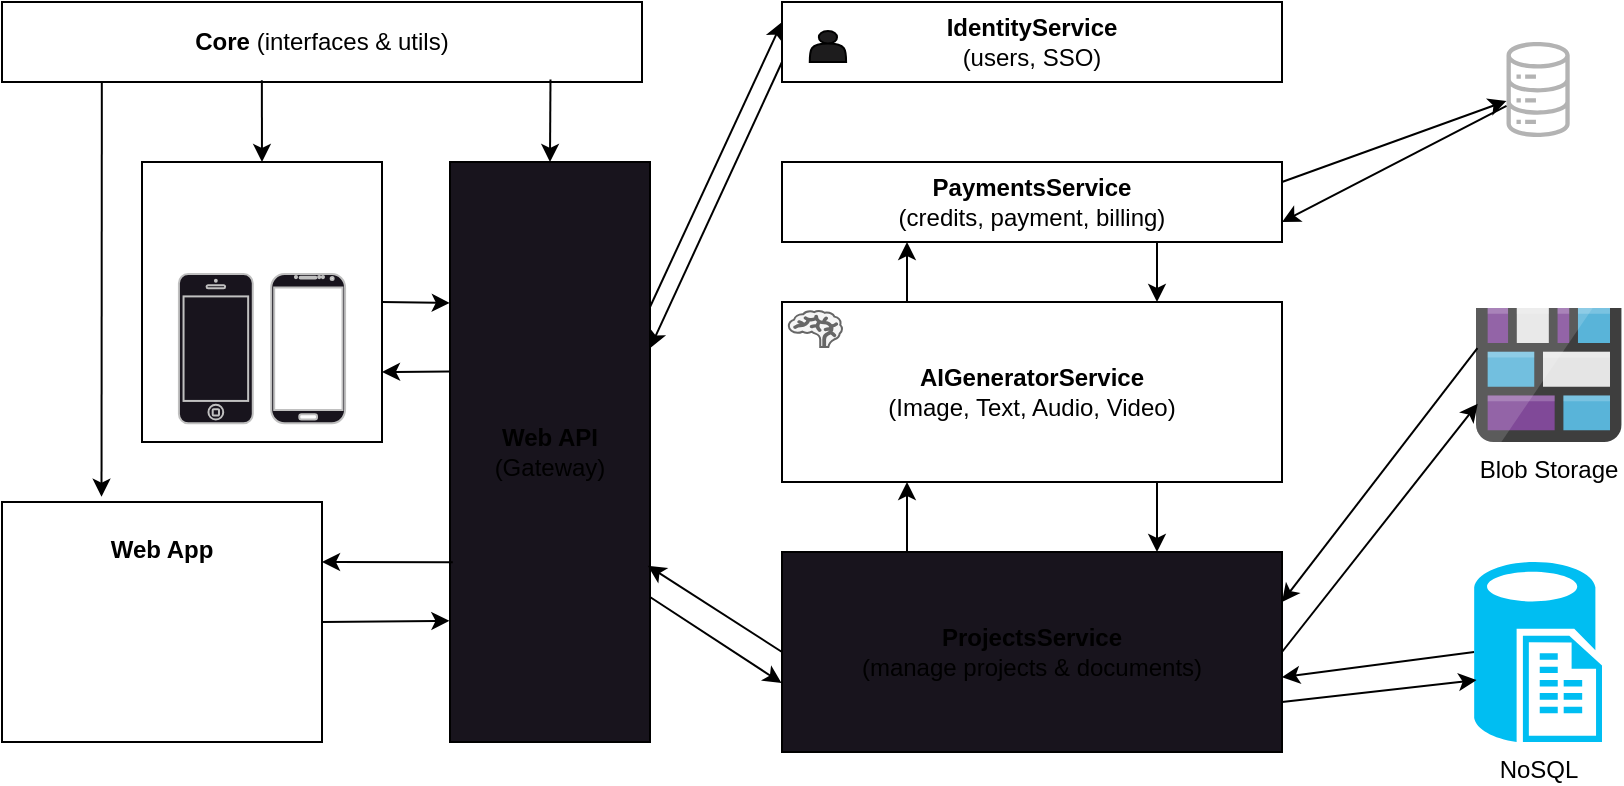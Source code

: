 <mxfile>
    <diagram id="hWmAsYz565bGcmy6tSPV" name="Page-1">
        <mxGraphModel dx="664" dy="752" grid="0" gridSize="10" guides="1" tooltips="1" connect="1" arrows="1" fold="1" page="0" pageScale="1" pageWidth="827" pageHeight="1169" math="0" shadow="0">
            <root>
                <mxCell id="0"/>
                <mxCell id="1" parent="0"/>
                <mxCell id="16" value="" style="group" parent="1" vertex="1" connectable="0">
                    <mxGeometry x="480" y="350" width="250" height="90" as="geometry"/>
                </mxCell>
                <mxCell id="8" value="&lt;b&gt;AIGeneratorService &lt;br&gt;&lt;/b&gt;(Image, Text, Audio, Video)" style="rounded=0;whiteSpace=wrap;html=1;" parent="16" vertex="1">
                    <mxGeometry width="250" height="90" as="geometry"/>
                </mxCell>
                <mxCell id="10" value="" style="shape=image;verticalLabelPosition=bottom;labelBackgroundColor=default;verticalAlign=top;aspect=fixed;imageAspect=0;image=https://cdn3.iconfinder.com/data/icons/logos-and-brands-adobe/512/267_Python-512.png;" parent="16" vertex="1">
                    <mxGeometry x="220" y="4.5" width="22.353" height="22.353" as="geometry"/>
                </mxCell>
                <mxCell id="41" value="" style="shape=mxgraph.signs.healthcare.brain;html=1;pointerEvents=1;fillColor=#f5f5f5;strokeColor=#666666;verticalLabelPosition=bottom;verticalAlign=top;align=center;fontColor=#333333;" parent="16" vertex="1">
                    <mxGeometry x="3.41" y="4.5" width="26.59" height="18" as="geometry"/>
                </mxCell>
                <mxCell id="19" value="" style="group" parent="1" vertex="1" connectable="0">
                    <mxGeometry x="90" y="200" width="320" height="40" as="geometry"/>
                </mxCell>
                <mxCell id="5" value="&lt;b&gt;Core&lt;/b&gt; (interfaces &amp;amp; utils)" style="rounded=0;whiteSpace=wrap;html=1;" parent="19" vertex="1">
                    <mxGeometry width="320" height="40" as="geometry"/>
                </mxCell>
                <mxCell id="13" value="" style="shape=image;verticalLabelPosition=bottom;labelBackgroundColor=default;verticalAlign=top;aspect=fixed;imageAspect=0;image=https://cdn-icons-png.flaticon.com/512/5968/5968381.png;" parent="19" vertex="1">
                    <mxGeometry x="288" y="8.34" width="19.646" height="19.646" as="geometry"/>
                </mxCell>
                <mxCell id="44" value="" style="group;labelBorderColor=none;fillColor=none;strokeColor=none;dashed=1;dashPattern=1 1;" parent="1" vertex="1" connectable="0">
                    <mxGeometry x="480" y="200" width="250" height="40" as="geometry"/>
                </mxCell>
                <mxCell id="38" value="" style="group;fillColor=#FFFFFF;fontColor=#333333;strokeColor=#666666;container=0;" parent="44" vertex="1" connectable="0">
                    <mxGeometry width="250" height="40" as="geometry"/>
                </mxCell>
                <mxCell id="6" value="&lt;b&gt;IdentityService&lt;br&gt;&lt;/b&gt;(users, SSO)" style="rounded=0;whiteSpace=wrap;html=1;container=0;" parent="44" vertex="1">
                    <mxGeometry width="250" height="40" as="geometry"/>
                </mxCell>
                <mxCell id="15" value="" style="shape=image;verticalLabelPosition=bottom;labelBackgroundColor=default;verticalAlign=top;aspect=fixed;imageAspect=0;image=https://cdn-icons-png.flaticon.com/512/5968/5968381.png;container=0;" parent="44" vertex="1">
                    <mxGeometry x="219.995" y="10" width="20" height="20" as="geometry"/>
                </mxCell>
                <mxCell id="40" value="" style="shape=actor;whiteSpace=wrap;html=1;fillColor=#1D1C1D;container=0;" parent="44" vertex="1">
                    <mxGeometry x="13.889" y="14.5" width="18.162" height="15.5" as="geometry"/>
                </mxCell>
                <mxCell id="58" value="" style="shape=image;verticalLabelPosition=bottom;labelBackgroundColor=default;verticalAlign=top;aspect=fixed;imageAspect=0;image=https://cdn4.iconfinder.com/data/icons/google-i-o-2016/512/google_firebase-2-512.png;container=0;" parent="44" vertex="1">
                    <mxGeometry x="189.994" y="5" width="30" height="30" as="geometry"/>
                </mxCell>
                <mxCell id="45" value="" style="group" parent="1" vertex="1" connectable="0">
                    <mxGeometry x="314" y="280" width="100" height="290" as="geometry"/>
                </mxCell>
                <mxCell id="9" value="&lt;b&gt;Web API&lt;br&gt;&lt;/b&gt;(Gateway)" style="rounded=0;whiteSpace=wrap;html=1;container=0;fillColor=#18141D;" parent="45" vertex="1">
                    <mxGeometry width="100" height="290" as="geometry"/>
                </mxCell>
                <mxCell id="11" value="" style="shape=image;verticalLabelPosition=bottom;labelBackgroundColor=default;verticalAlign=top;aspect=fixed;imageAspect=0;image=https://cdn-icons-png.flaticon.com/512/5968/5968381.png;container=0;" parent="45" vertex="1">
                    <mxGeometry x="75" y="14.5" width="16.667" height="16.667" as="geometry"/>
                </mxCell>
                <mxCell id="36" value="" style="shape=image;verticalLabelPosition=bottom;labelBackgroundColor=default;verticalAlign=top;aspect=fixed;imageAspect=0;image=https://cdn.iconscout.com/icon/free/png-256/free-node-js-1174925.png;container=0;" parent="45" vertex="1">
                    <mxGeometry x="46.003" y="14.5" width="16.667" height="16.667" as="geometry"/>
                </mxCell>
                <mxCell id="49" value="" style="group;dashed=1;" parent="1" vertex="1" connectable="0">
                    <mxGeometry x="480" y="280" width="250" height="40" as="geometry"/>
                </mxCell>
                <mxCell id="50" value="" style="group;fillColor=#FFFFFF;fontColor=#333333;strokeColor=#666666;container=0;" parent="49" vertex="1" connectable="0">
                    <mxGeometry width="250" height="40" as="geometry"/>
                </mxCell>
                <mxCell id="51" value="&lt;b&gt;PaymentsService&lt;br&gt;&lt;/b&gt;(credits, payment, billing)" style="rounded=0;whiteSpace=wrap;html=1;container=0;" parent="49" vertex="1">
                    <mxGeometry width="250" height="40" as="geometry"/>
                </mxCell>
                <mxCell id="92" value="" style="shape=image;verticalLabelPosition=bottom;labelBackgroundColor=default;verticalAlign=top;aspect=fixed;imageAspect=0;image=https://cdn-icons-png.flaticon.com/512/6132/6132221.png;" parent="49" vertex="1">
                    <mxGeometry x="220" y="10" width="20" height="20" as="geometry"/>
                </mxCell>
                <mxCell id="61" style="edgeStyle=none;html=1;exitX=1;exitY=0.25;exitDx=0;exitDy=0;entryX=0;entryY=0.25;entryDx=0;entryDy=0;" parent="1" source="9" target="6" edge="1">
                    <mxGeometry relative="1" as="geometry"/>
                </mxCell>
                <mxCell id="62" style="edgeStyle=none;html=1;exitX=0;exitY=0.75;exitDx=0;exitDy=0;entryX=1;entryY=0.321;entryDx=0;entryDy=0;entryPerimeter=0;" parent="1" source="6" target="9" edge="1">
                    <mxGeometry relative="1" as="geometry"/>
                </mxCell>
                <mxCell id="74" value="&lt;font color=&quot;#ffffff&quot;&gt;Relational DB&lt;/font&gt;" style="sketch=0;outlineConnect=0;fontColor=#232F3E;gradientColor=none;fillColor=#B3B3B3;strokeColor=none;dashed=0;verticalLabelPosition=bottom;verticalAlign=top;align=center;html=1;fontSize=12;fontStyle=0;aspect=fixed;pointerEvents=1;shape=mxgraph.aws4.iot_analytics_data_store;" parent="1" vertex="1">
                    <mxGeometry x="841.61" y="220" width="32.88" height="47.5" as="geometry"/>
                </mxCell>
                <mxCell id="76" value="Blob Storage" style="aspect=fixed;html=1;points=[];align=center;image;fontSize=12;image=img/lib/mscae/Blog_Storage.svg;fillColor=#B3B3B3;" parent="1" vertex="1">
                    <mxGeometry x="827" y="353" width="72.83" height="67" as="geometry"/>
                </mxCell>
                <mxCell id="98" style="edgeStyle=none;html=1;exitX=0;exitY=0.5;exitDx=0;exitDy=0;exitPerimeter=0;entryX=1;entryY=0.626;entryDx=0;entryDy=0;entryPerimeter=0;" parent="1" source="77" target="85" edge="1">
                    <mxGeometry relative="1" as="geometry"/>
                </mxCell>
                <mxCell id="77" value="NoSQL" style="verticalLabelPosition=bottom;html=1;verticalAlign=top;align=center;strokeColor=none;fillColor=#00BEF2;shape=mxgraph.azure.sql_reporting;" parent="1" vertex="1">
                    <mxGeometry x="826.09" y="480" width="63.91" height="90" as="geometry"/>
                </mxCell>
                <mxCell id="89" style="edgeStyle=none;html=1;exitX=0;exitY=0.5;exitDx=0;exitDy=0;entryX=0.989;entryY=0.696;entryDx=0;entryDy=0;entryPerimeter=0;" parent="1" source="85" target="9" edge="1">
                    <mxGeometry relative="1" as="geometry"/>
                </mxCell>
                <mxCell id="93" style="edgeStyle=none;html=1;exitX=0.25;exitY=0;exitDx=0;exitDy=0;entryX=0.25;entryY=1;entryDx=0;entryDy=0;" parent="1" source="85" target="8" edge="1">
                    <mxGeometry relative="1" as="geometry"/>
                </mxCell>
                <mxCell id="96" style="edgeStyle=none;html=1;exitX=0.01;exitY=0.299;exitDx=0;exitDy=0;entryX=1;entryY=0.25;entryDx=0;entryDy=0;exitPerimeter=0;" parent="1" source="76" target="85" edge="1">
                    <mxGeometry relative="1" as="geometry"/>
                </mxCell>
                <mxCell id="97" style="edgeStyle=none;html=1;exitX=1;exitY=0.75;exitDx=0;exitDy=0;entryX=0.018;entryY=0.656;entryDx=0;entryDy=0;entryPerimeter=0;" parent="1" source="85" target="77" edge="1">
                    <mxGeometry relative="1" as="geometry"/>
                </mxCell>
                <mxCell id="99" style="edgeStyle=none;html=1;exitX=1;exitY=0.5;exitDx=0;exitDy=0;entryX=0.012;entryY=0.714;entryDx=0;entryDy=0;entryPerimeter=0;" parent="1" source="85" target="76" edge="1">
                    <mxGeometry relative="1" as="geometry"/>
                </mxCell>
                <mxCell id="85" value="&lt;b&gt;ProjectsService&lt;/b&gt;&lt;br&gt;(manage projects &amp;amp; documents)" style="rounded=0;whiteSpace=wrap;html=1;fillColor=#18141D;" parent="1" vertex="1">
                    <mxGeometry x="480" y="475" width="250" height="100" as="geometry"/>
                </mxCell>
                <mxCell id="86" style="edgeStyle=none;html=1;exitX=0.25;exitY=0;exitDx=0;exitDy=0;entryX=0.25;entryY=1;entryDx=0;entryDy=0;" parent="1" source="8" target="51" edge="1">
                    <mxGeometry relative="1" as="geometry"/>
                </mxCell>
                <mxCell id="88" style="edgeStyle=none;html=1;exitX=1;exitY=0.75;exitDx=0;exitDy=0;entryX=-0.001;entryY=0.655;entryDx=0;entryDy=0;entryPerimeter=0;" parent="1" source="9" target="85" edge="1">
                    <mxGeometry relative="1" as="geometry">
                        <mxPoint x="480" y="550" as="targetPoint"/>
                    </mxGeometry>
                </mxCell>
                <mxCell id="94" style="edgeStyle=none;html=1;exitX=0.75;exitY=1;exitDx=0;exitDy=0;entryX=0.75;entryY=0;entryDx=0;entryDy=0;" parent="1" source="8" target="85" edge="1">
                    <mxGeometry relative="1" as="geometry"/>
                </mxCell>
                <mxCell id="95" style="edgeStyle=none;html=1;exitX=0.75;exitY=1;exitDx=0;exitDy=0;entryX=0.75;entryY=0;entryDx=0;entryDy=0;" parent="1" source="51" target="8" edge="1">
                    <mxGeometry relative="1" as="geometry"/>
                </mxCell>
                <mxCell id="108" value="" style="shape=image;verticalLabelPosition=bottom;labelBackgroundColor=default;verticalAlign=top;aspect=fixed;imageAspect=0;image=https://cdn-icons-png.flaticon.com/512/5968/5968381.png;container=0;" parent="1" vertex="1">
                    <mxGeometry x="700" y="480" width="20" height="20" as="geometry"/>
                </mxCell>
                <mxCell id="109" value="" style="shape=image;verticalLabelPosition=bottom;labelBackgroundColor=default;verticalAlign=top;aspect=fixed;imageAspect=0;image=https://cdn.iconscout.com/icon/free/png-256/free-node-js-1174925.png;container=0;" parent="1" vertex="1">
                    <mxGeometry x="670" y="480" width="20" height="20" as="geometry"/>
                </mxCell>
                <mxCell id="110" style="edgeStyle=none;html=1;exitX=1;exitY=0.25;exitDx=0;exitDy=0;fontColor=#FFFFFF;" parent="1" source="51" target="74" edge="1">
                    <mxGeometry relative="1" as="geometry"/>
                </mxCell>
                <mxCell id="111" style="edgeStyle=none;html=1;fontColor=#FFFFFF;entryX=1;entryY=0.75;entryDx=0;entryDy=0;" parent="1" source="74" target="51" edge="1">
                    <mxGeometry relative="1" as="geometry"/>
                </mxCell>
                <mxCell id="139" value="" style="group" parent="1" vertex="1" connectable="0">
                    <mxGeometry x="90" y="450" width="160" height="120" as="geometry"/>
                </mxCell>
                <mxCell id="2" value="&lt;b&gt;Web App&lt;br&gt;&lt;br&gt;&lt;br&gt;&lt;br&gt;&lt;br&gt;&lt;br&gt;&lt;/b&gt;" style="rounded=0;whiteSpace=wrap;html=1;" parent="139" vertex="1">
                    <mxGeometry width="160" height="120" as="geometry"/>
                </mxCell>
                <mxCell id="131" value="" style="shape=image;verticalLabelPosition=bottom;labelBackgroundColor=default;verticalAlign=top;aspect=fixed;imageAspect=0;image=https://cdn-icons-png.flaticon.com/512/5968/5968381.png;" parent="139" vertex="1">
                    <mxGeometry x="136.544" y="10" width="16.842" height="16.842" as="geometry"/>
                </mxCell>
                <mxCell id="132" value="" style="shape=image;verticalLabelPosition=bottom;labelBackgroundColor=default;verticalAlign=top;aspect=fixed;imageAspect=0;image=https://upload.wikimedia.org/wikipedia/commons/thumb/a/a7/React-icon.svg/2300px-React-icon.svg.png;" parent="139" vertex="1">
                    <mxGeometry x="113.687" y="11.31" width="16.842" height="14.644" as="geometry"/>
                </mxCell>
                <mxCell id="140" value="" style="group" parent="1" vertex="1" connectable="0">
                    <mxGeometry x="160" y="280" width="120" height="140" as="geometry"/>
                </mxCell>
                <mxCell id="129" value="Mobile Apps&lt;br&gt;&lt;br&gt;&lt;br&gt;&lt;br&gt;&lt;br&gt;" style="rounded=0;whiteSpace=wrap;html=1;sketch=0;fontColor=#FFFFFF;fillColor=none;" parent="140" vertex="1">
                    <mxGeometry width="120" height="140" as="geometry"/>
                </mxCell>
                <mxCell id="125" value="" style="group" parent="140" vertex="1" connectable="0">
                    <mxGeometry x="64.615" y="56" width="36.923" height="74.667" as="geometry"/>
                </mxCell>
                <mxCell id="123" value="" style="verticalLabelPosition=bottom;verticalAlign=top;html=1;shadow=0;dashed=0;strokeWidth=1;shape=mxgraph.android.phone2;strokeColor=#c0c0c0;sketch=0;fontColor=#FFFFFF;fillColor=#18141D;" parent="125" vertex="1">
                    <mxGeometry width="36.923" height="74.667" as="geometry"/>
                </mxCell>
                <mxCell id="124" value="" style="shape=image;verticalLabelPosition=bottom;labelBackgroundColor=default;verticalAlign=top;aspect=fixed;imageAspect=0;image=https://cdn-icons-png.flaticon.com/512/174/174836.png;" parent="125" vertex="1">
                    <mxGeometry x="11.077" y="29.037" width="14.769" height="14.769" as="geometry"/>
                </mxCell>
                <mxCell id="127" value="" style="group" parent="140" vertex="1" connectable="0">
                    <mxGeometry x="18.462" y="56" width="92.308" height="74.667" as="geometry"/>
                </mxCell>
                <mxCell id="117" value="" style="html=1;verticalLabelPosition=bottom;labelBackgroundColor=#ffffff;verticalAlign=top;shadow=0;dashed=0;strokeWidth=1;shape=mxgraph.ios7.misc.iphone;strokeColor=#c0c0c0;sketch=0;fontColor=#FFFFFF;fillColor=#18141D;" parent="127" vertex="1">
                    <mxGeometry width="36.923" height="74.667" as="geometry"/>
                </mxCell>
                <mxCell id="126" value="" style="shape=image;verticalLabelPosition=bottom;labelBackgroundColor=default;verticalAlign=top;aspect=fixed;imageAspect=0;image=https://upload.wikimedia.org/wikipedia/commons/thumb/3/31/Apple_logo_white.svg/1724px-Apple_logo_white.svg.png;" parent="127" vertex="1">
                    <mxGeometry x="12.244" y="29.037" width="12.443" height="14.769" as="geometry"/>
                </mxCell>
                <mxCell id="133" value="" style="shape=image;verticalLabelPosition=bottom;labelBackgroundColor=default;verticalAlign=top;aspect=fixed;imageAspect=0;image=https://cdn-icons-png.flaticon.com/512/5968/5968381.png;" parent="140" vertex="1">
                    <mxGeometry x="92.304" y="9.333" width="18.462" height="18.462" as="geometry"/>
                </mxCell>
                <mxCell id="134" value="" style="shape=image;verticalLabelPosition=bottom;labelBackgroundColor=default;verticalAlign=top;aspect=fixed;imageAspect=0;image=https://upload.wikimedia.org/wikipedia/commons/thumb/a/a7/React-icon.svg/2300px-React-icon.svg.png;" parent="140" vertex="1">
                    <mxGeometry x="67.249" y="10.556" width="18.462" height="16.052" as="geometry"/>
                </mxCell>
                <mxCell id="143" style="edgeStyle=none;html=1;exitX=0.857;exitY=0.968;exitDx=0;exitDy=0;entryX=0.5;entryY=0;entryDx=0;entryDy=0;fontColor=#FFFFFF;exitPerimeter=0;" parent="1" source="5" target="9" edge="1">
                    <mxGeometry relative="1" as="geometry"/>
                </mxCell>
                <mxCell id="144" style="edgeStyle=none;html=1;exitX=1;exitY=0.5;exitDx=0;exitDy=0;entryX=-0.003;entryY=0.791;entryDx=0;entryDy=0;fontColor=#FFFFFF;entryPerimeter=0;" parent="1" source="2" target="9" edge="1">
                    <mxGeometry relative="1" as="geometry"/>
                </mxCell>
                <mxCell id="146" style="edgeStyle=none;html=1;fontColor=#FFFFFF;exitX=0.014;exitY=0.69;exitDx=0;exitDy=0;exitPerimeter=0;entryX=1;entryY=0.25;entryDx=0;entryDy=0;" parent="1" source="9" target="2" edge="1">
                    <mxGeometry relative="1" as="geometry">
                        <mxPoint x="310" y="480" as="sourcePoint"/>
                        <mxPoint x="270" y="480" as="targetPoint"/>
                    </mxGeometry>
                </mxCell>
                <mxCell id="147" style="edgeStyle=none;html=1;exitX=0.406;exitY=0.978;exitDx=0;exitDy=0;entryX=0.5;entryY=0;entryDx=0;entryDy=0;fontColor=#FFFFFF;exitPerimeter=0;" parent="1" source="5" target="129" edge="1">
                    <mxGeometry relative="1" as="geometry"/>
                </mxCell>
                <mxCell id="148" style="edgeStyle=none;html=1;exitX=0.156;exitY=1.003;exitDx=0;exitDy=0;entryX=0.311;entryY=-0.022;entryDx=0;entryDy=0;fontColor=#FFFFFF;exitPerimeter=0;entryPerimeter=0;" parent="1" source="5" target="2" edge="1">
                    <mxGeometry relative="1" as="geometry"/>
                </mxCell>
                <mxCell id="149" style="edgeStyle=none;html=1;exitX=1;exitY=0.5;exitDx=0;exitDy=0;entryX=-0.001;entryY=0.243;entryDx=0;entryDy=0;entryPerimeter=0;fontColor=#FFFFFF;" parent="1" source="129" target="9" edge="1">
                    <mxGeometry relative="1" as="geometry"/>
                </mxCell>
                <mxCell id="150" style="edgeStyle=none;html=1;exitX=-0.005;exitY=0.361;exitDx=0;exitDy=0;entryX=1;entryY=0.75;entryDx=0;entryDy=0;fontColor=#FFFFFF;exitPerimeter=0;" parent="1" source="9" target="129" edge="1">
                    <mxGeometry relative="1" as="geometry"/>
                </mxCell>
            </root>
        </mxGraphModel>
    </diagram>
</mxfile>